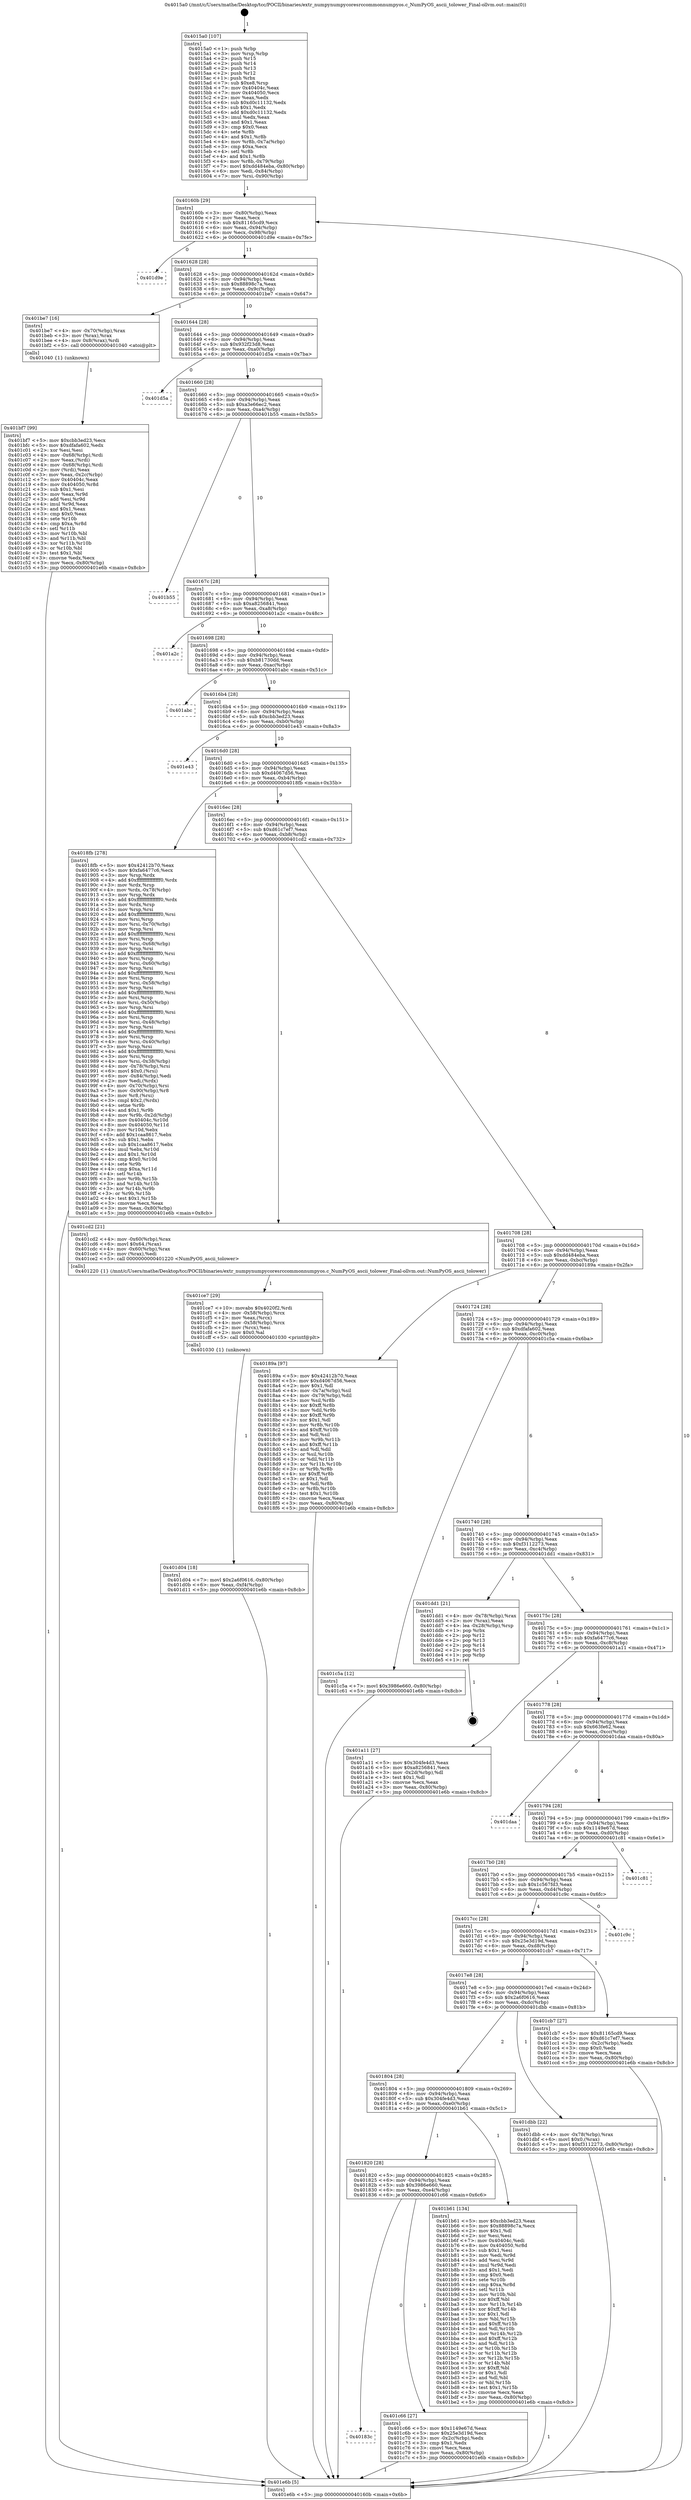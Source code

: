 digraph "0x4015a0" {
  label = "0x4015a0 (/mnt/c/Users/mathe/Desktop/tcc/POCII/binaries/extr_numpynumpycoresrccommonnumpyos.c_NumPyOS_ascii_tolower_Final-ollvm.out::main(0))"
  labelloc = "t"
  node[shape=record]

  Entry [label="",width=0.3,height=0.3,shape=circle,fillcolor=black,style=filled]
  "0x40160b" [label="{
     0x40160b [29]\l
     | [instrs]\l
     &nbsp;&nbsp;0x40160b \<+3\>: mov -0x80(%rbp),%eax\l
     &nbsp;&nbsp;0x40160e \<+2\>: mov %eax,%ecx\l
     &nbsp;&nbsp;0x401610 \<+6\>: sub $0x81165cd9,%ecx\l
     &nbsp;&nbsp;0x401616 \<+6\>: mov %eax,-0x94(%rbp)\l
     &nbsp;&nbsp;0x40161c \<+6\>: mov %ecx,-0x98(%rbp)\l
     &nbsp;&nbsp;0x401622 \<+6\>: je 0000000000401d9e \<main+0x7fe\>\l
  }"]
  "0x401d9e" [label="{
     0x401d9e\l
  }", style=dashed]
  "0x401628" [label="{
     0x401628 [28]\l
     | [instrs]\l
     &nbsp;&nbsp;0x401628 \<+5\>: jmp 000000000040162d \<main+0x8d\>\l
     &nbsp;&nbsp;0x40162d \<+6\>: mov -0x94(%rbp),%eax\l
     &nbsp;&nbsp;0x401633 \<+5\>: sub $0x88898c7a,%eax\l
     &nbsp;&nbsp;0x401638 \<+6\>: mov %eax,-0x9c(%rbp)\l
     &nbsp;&nbsp;0x40163e \<+6\>: je 0000000000401be7 \<main+0x647\>\l
  }"]
  Exit [label="",width=0.3,height=0.3,shape=circle,fillcolor=black,style=filled,peripheries=2]
  "0x401be7" [label="{
     0x401be7 [16]\l
     | [instrs]\l
     &nbsp;&nbsp;0x401be7 \<+4\>: mov -0x70(%rbp),%rax\l
     &nbsp;&nbsp;0x401beb \<+3\>: mov (%rax),%rax\l
     &nbsp;&nbsp;0x401bee \<+4\>: mov 0x8(%rax),%rdi\l
     &nbsp;&nbsp;0x401bf2 \<+5\>: call 0000000000401040 \<atoi@plt\>\l
     | [calls]\l
     &nbsp;&nbsp;0x401040 \{1\} (unknown)\l
  }"]
  "0x401644" [label="{
     0x401644 [28]\l
     | [instrs]\l
     &nbsp;&nbsp;0x401644 \<+5\>: jmp 0000000000401649 \<main+0xa9\>\l
     &nbsp;&nbsp;0x401649 \<+6\>: mov -0x94(%rbp),%eax\l
     &nbsp;&nbsp;0x40164f \<+5\>: sub $0x932f23d8,%eax\l
     &nbsp;&nbsp;0x401654 \<+6\>: mov %eax,-0xa0(%rbp)\l
     &nbsp;&nbsp;0x40165a \<+6\>: je 0000000000401d5a \<main+0x7ba\>\l
  }"]
  "0x401d04" [label="{
     0x401d04 [18]\l
     | [instrs]\l
     &nbsp;&nbsp;0x401d04 \<+7\>: movl $0x2a6f0616,-0x80(%rbp)\l
     &nbsp;&nbsp;0x401d0b \<+6\>: mov %eax,-0xf4(%rbp)\l
     &nbsp;&nbsp;0x401d11 \<+5\>: jmp 0000000000401e6b \<main+0x8cb\>\l
  }"]
  "0x401d5a" [label="{
     0x401d5a\l
  }", style=dashed]
  "0x401660" [label="{
     0x401660 [28]\l
     | [instrs]\l
     &nbsp;&nbsp;0x401660 \<+5\>: jmp 0000000000401665 \<main+0xc5\>\l
     &nbsp;&nbsp;0x401665 \<+6\>: mov -0x94(%rbp),%eax\l
     &nbsp;&nbsp;0x40166b \<+5\>: sub $0xa3e66ec2,%eax\l
     &nbsp;&nbsp;0x401670 \<+6\>: mov %eax,-0xa4(%rbp)\l
     &nbsp;&nbsp;0x401676 \<+6\>: je 0000000000401b55 \<main+0x5b5\>\l
  }"]
  "0x401ce7" [label="{
     0x401ce7 [29]\l
     | [instrs]\l
     &nbsp;&nbsp;0x401ce7 \<+10\>: movabs $0x4020f2,%rdi\l
     &nbsp;&nbsp;0x401cf1 \<+4\>: mov -0x58(%rbp),%rcx\l
     &nbsp;&nbsp;0x401cf5 \<+2\>: mov %eax,(%rcx)\l
     &nbsp;&nbsp;0x401cf7 \<+4\>: mov -0x58(%rbp),%rcx\l
     &nbsp;&nbsp;0x401cfb \<+2\>: mov (%rcx),%esi\l
     &nbsp;&nbsp;0x401cfd \<+2\>: mov $0x0,%al\l
     &nbsp;&nbsp;0x401cff \<+5\>: call 0000000000401030 \<printf@plt\>\l
     | [calls]\l
     &nbsp;&nbsp;0x401030 \{1\} (unknown)\l
  }"]
  "0x401b55" [label="{
     0x401b55\l
  }", style=dashed]
  "0x40167c" [label="{
     0x40167c [28]\l
     | [instrs]\l
     &nbsp;&nbsp;0x40167c \<+5\>: jmp 0000000000401681 \<main+0xe1\>\l
     &nbsp;&nbsp;0x401681 \<+6\>: mov -0x94(%rbp),%eax\l
     &nbsp;&nbsp;0x401687 \<+5\>: sub $0xa8256841,%eax\l
     &nbsp;&nbsp;0x40168c \<+6\>: mov %eax,-0xa8(%rbp)\l
     &nbsp;&nbsp;0x401692 \<+6\>: je 0000000000401a2c \<main+0x48c\>\l
  }"]
  "0x40183c" [label="{
     0x40183c\l
  }", style=dashed]
  "0x401a2c" [label="{
     0x401a2c\l
  }", style=dashed]
  "0x401698" [label="{
     0x401698 [28]\l
     | [instrs]\l
     &nbsp;&nbsp;0x401698 \<+5\>: jmp 000000000040169d \<main+0xfd\>\l
     &nbsp;&nbsp;0x40169d \<+6\>: mov -0x94(%rbp),%eax\l
     &nbsp;&nbsp;0x4016a3 \<+5\>: sub $0xb81730dd,%eax\l
     &nbsp;&nbsp;0x4016a8 \<+6\>: mov %eax,-0xac(%rbp)\l
     &nbsp;&nbsp;0x4016ae \<+6\>: je 0000000000401abc \<main+0x51c\>\l
  }"]
  "0x401c66" [label="{
     0x401c66 [27]\l
     | [instrs]\l
     &nbsp;&nbsp;0x401c66 \<+5\>: mov $0x1149e67d,%eax\l
     &nbsp;&nbsp;0x401c6b \<+5\>: mov $0x25e3d19d,%ecx\l
     &nbsp;&nbsp;0x401c70 \<+3\>: mov -0x2c(%rbp),%edx\l
     &nbsp;&nbsp;0x401c73 \<+3\>: cmp $0x1,%edx\l
     &nbsp;&nbsp;0x401c76 \<+3\>: cmovl %ecx,%eax\l
     &nbsp;&nbsp;0x401c79 \<+3\>: mov %eax,-0x80(%rbp)\l
     &nbsp;&nbsp;0x401c7c \<+5\>: jmp 0000000000401e6b \<main+0x8cb\>\l
  }"]
  "0x401abc" [label="{
     0x401abc\l
  }", style=dashed]
  "0x4016b4" [label="{
     0x4016b4 [28]\l
     | [instrs]\l
     &nbsp;&nbsp;0x4016b4 \<+5\>: jmp 00000000004016b9 \<main+0x119\>\l
     &nbsp;&nbsp;0x4016b9 \<+6\>: mov -0x94(%rbp),%eax\l
     &nbsp;&nbsp;0x4016bf \<+5\>: sub $0xcbb3ed23,%eax\l
     &nbsp;&nbsp;0x4016c4 \<+6\>: mov %eax,-0xb0(%rbp)\l
     &nbsp;&nbsp;0x4016ca \<+6\>: je 0000000000401e43 \<main+0x8a3\>\l
  }"]
  "0x401bf7" [label="{
     0x401bf7 [99]\l
     | [instrs]\l
     &nbsp;&nbsp;0x401bf7 \<+5\>: mov $0xcbb3ed23,%ecx\l
     &nbsp;&nbsp;0x401bfc \<+5\>: mov $0xdfafa602,%edx\l
     &nbsp;&nbsp;0x401c01 \<+2\>: xor %esi,%esi\l
     &nbsp;&nbsp;0x401c03 \<+4\>: mov -0x68(%rbp),%rdi\l
     &nbsp;&nbsp;0x401c07 \<+2\>: mov %eax,(%rdi)\l
     &nbsp;&nbsp;0x401c09 \<+4\>: mov -0x68(%rbp),%rdi\l
     &nbsp;&nbsp;0x401c0d \<+2\>: mov (%rdi),%eax\l
     &nbsp;&nbsp;0x401c0f \<+3\>: mov %eax,-0x2c(%rbp)\l
     &nbsp;&nbsp;0x401c12 \<+7\>: mov 0x40404c,%eax\l
     &nbsp;&nbsp;0x401c19 \<+8\>: mov 0x404050,%r8d\l
     &nbsp;&nbsp;0x401c21 \<+3\>: sub $0x1,%esi\l
     &nbsp;&nbsp;0x401c24 \<+3\>: mov %eax,%r9d\l
     &nbsp;&nbsp;0x401c27 \<+3\>: add %esi,%r9d\l
     &nbsp;&nbsp;0x401c2a \<+4\>: imul %r9d,%eax\l
     &nbsp;&nbsp;0x401c2e \<+3\>: and $0x1,%eax\l
     &nbsp;&nbsp;0x401c31 \<+3\>: cmp $0x0,%eax\l
     &nbsp;&nbsp;0x401c34 \<+4\>: sete %r10b\l
     &nbsp;&nbsp;0x401c38 \<+4\>: cmp $0xa,%r8d\l
     &nbsp;&nbsp;0x401c3c \<+4\>: setl %r11b\l
     &nbsp;&nbsp;0x401c40 \<+3\>: mov %r10b,%bl\l
     &nbsp;&nbsp;0x401c43 \<+3\>: and %r11b,%bl\l
     &nbsp;&nbsp;0x401c46 \<+3\>: xor %r11b,%r10b\l
     &nbsp;&nbsp;0x401c49 \<+3\>: or %r10b,%bl\l
     &nbsp;&nbsp;0x401c4c \<+3\>: test $0x1,%bl\l
     &nbsp;&nbsp;0x401c4f \<+3\>: cmovne %edx,%ecx\l
     &nbsp;&nbsp;0x401c52 \<+3\>: mov %ecx,-0x80(%rbp)\l
     &nbsp;&nbsp;0x401c55 \<+5\>: jmp 0000000000401e6b \<main+0x8cb\>\l
  }"]
  "0x401e43" [label="{
     0x401e43\l
  }", style=dashed]
  "0x4016d0" [label="{
     0x4016d0 [28]\l
     | [instrs]\l
     &nbsp;&nbsp;0x4016d0 \<+5\>: jmp 00000000004016d5 \<main+0x135\>\l
     &nbsp;&nbsp;0x4016d5 \<+6\>: mov -0x94(%rbp),%eax\l
     &nbsp;&nbsp;0x4016db \<+5\>: sub $0xd4067d56,%eax\l
     &nbsp;&nbsp;0x4016e0 \<+6\>: mov %eax,-0xb4(%rbp)\l
     &nbsp;&nbsp;0x4016e6 \<+6\>: je 00000000004018fb \<main+0x35b\>\l
  }"]
  "0x401820" [label="{
     0x401820 [28]\l
     | [instrs]\l
     &nbsp;&nbsp;0x401820 \<+5\>: jmp 0000000000401825 \<main+0x285\>\l
     &nbsp;&nbsp;0x401825 \<+6\>: mov -0x94(%rbp),%eax\l
     &nbsp;&nbsp;0x40182b \<+5\>: sub $0x3986e660,%eax\l
     &nbsp;&nbsp;0x401830 \<+6\>: mov %eax,-0xe4(%rbp)\l
     &nbsp;&nbsp;0x401836 \<+6\>: je 0000000000401c66 \<main+0x6c6\>\l
  }"]
  "0x4018fb" [label="{
     0x4018fb [278]\l
     | [instrs]\l
     &nbsp;&nbsp;0x4018fb \<+5\>: mov $0x42412b70,%eax\l
     &nbsp;&nbsp;0x401900 \<+5\>: mov $0xfa6477c6,%ecx\l
     &nbsp;&nbsp;0x401905 \<+3\>: mov %rsp,%rdx\l
     &nbsp;&nbsp;0x401908 \<+4\>: add $0xfffffffffffffff0,%rdx\l
     &nbsp;&nbsp;0x40190c \<+3\>: mov %rdx,%rsp\l
     &nbsp;&nbsp;0x40190f \<+4\>: mov %rdx,-0x78(%rbp)\l
     &nbsp;&nbsp;0x401913 \<+3\>: mov %rsp,%rdx\l
     &nbsp;&nbsp;0x401916 \<+4\>: add $0xfffffffffffffff0,%rdx\l
     &nbsp;&nbsp;0x40191a \<+3\>: mov %rdx,%rsp\l
     &nbsp;&nbsp;0x40191d \<+3\>: mov %rsp,%rsi\l
     &nbsp;&nbsp;0x401920 \<+4\>: add $0xfffffffffffffff0,%rsi\l
     &nbsp;&nbsp;0x401924 \<+3\>: mov %rsi,%rsp\l
     &nbsp;&nbsp;0x401927 \<+4\>: mov %rsi,-0x70(%rbp)\l
     &nbsp;&nbsp;0x40192b \<+3\>: mov %rsp,%rsi\l
     &nbsp;&nbsp;0x40192e \<+4\>: add $0xfffffffffffffff0,%rsi\l
     &nbsp;&nbsp;0x401932 \<+3\>: mov %rsi,%rsp\l
     &nbsp;&nbsp;0x401935 \<+4\>: mov %rsi,-0x68(%rbp)\l
     &nbsp;&nbsp;0x401939 \<+3\>: mov %rsp,%rsi\l
     &nbsp;&nbsp;0x40193c \<+4\>: add $0xfffffffffffffff0,%rsi\l
     &nbsp;&nbsp;0x401940 \<+3\>: mov %rsi,%rsp\l
     &nbsp;&nbsp;0x401943 \<+4\>: mov %rsi,-0x60(%rbp)\l
     &nbsp;&nbsp;0x401947 \<+3\>: mov %rsp,%rsi\l
     &nbsp;&nbsp;0x40194a \<+4\>: add $0xfffffffffffffff0,%rsi\l
     &nbsp;&nbsp;0x40194e \<+3\>: mov %rsi,%rsp\l
     &nbsp;&nbsp;0x401951 \<+4\>: mov %rsi,-0x58(%rbp)\l
     &nbsp;&nbsp;0x401955 \<+3\>: mov %rsp,%rsi\l
     &nbsp;&nbsp;0x401958 \<+4\>: add $0xfffffffffffffff0,%rsi\l
     &nbsp;&nbsp;0x40195c \<+3\>: mov %rsi,%rsp\l
     &nbsp;&nbsp;0x40195f \<+4\>: mov %rsi,-0x50(%rbp)\l
     &nbsp;&nbsp;0x401963 \<+3\>: mov %rsp,%rsi\l
     &nbsp;&nbsp;0x401966 \<+4\>: add $0xfffffffffffffff0,%rsi\l
     &nbsp;&nbsp;0x40196a \<+3\>: mov %rsi,%rsp\l
     &nbsp;&nbsp;0x40196d \<+4\>: mov %rsi,-0x48(%rbp)\l
     &nbsp;&nbsp;0x401971 \<+3\>: mov %rsp,%rsi\l
     &nbsp;&nbsp;0x401974 \<+4\>: add $0xfffffffffffffff0,%rsi\l
     &nbsp;&nbsp;0x401978 \<+3\>: mov %rsi,%rsp\l
     &nbsp;&nbsp;0x40197b \<+4\>: mov %rsi,-0x40(%rbp)\l
     &nbsp;&nbsp;0x40197f \<+3\>: mov %rsp,%rsi\l
     &nbsp;&nbsp;0x401982 \<+4\>: add $0xfffffffffffffff0,%rsi\l
     &nbsp;&nbsp;0x401986 \<+3\>: mov %rsi,%rsp\l
     &nbsp;&nbsp;0x401989 \<+4\>: mov %rsi,-0x38(%rbp)\l
     &nbsp;&nbsp;0x40198d \<+4\>: mov -0x78(%rbp),%rsi\l
     &nbsp;&nbsp;0x401991 \<+6\>: movl $0x0,(%rsi)\l
     &nbsp;&nbsp;0x401997 \<+6\>: mov -0x84(%rbp),%edi\l
     &nbsp;&nbsp;0x40199d \<+2\>: mov %edi,(%rdx)\l
     &nbsp;&nbsp;0x40199f \<+4\>: mov -0x70(%rbp),%rsi\l
     &nbsp;&nbsp;0x4019a3 \<+7\>: mov -0x90(%rbp),%r8\l
     &nbsp;&nbsp;0x4019aa \<+3\>: mov %r8,(%rsi)\l
     &nbsp;&nbsp;0x4019ad \<+3\>: cmpl $0x2,(%rdx)\l
     &nbsp;&nbsp;0x4019b0 \<+4\>: setne %r9b\l
     &nbsp;&nbsp;0x4019b4 \<+4\>: and $0x1,%r9b\l
     &nbsp;&nbsp;0x4019b8 \<+4\>: mov %r9b,-0x2d(%rbp)\l
     &nbsp;&nbsp;0x4019bc \<+8\>: mov 0x40404c,%r10d\l
     &nbsp;&nbsp;0x4019c4 \<+8\>: mov 0x404050,%r11d\l
     &nbsp;&nbsp;0x4019cc \<+3\>: mov %r10d,%ebx\l
     &nbsp;&nbsp;0x4019cf \<+6\>: add $0x1caa8617,%ebx\l
     &nbsp;&nbsp;0x4019d5 \<+3\>: sub $0x1,%ebx\l
     &nbsp;&nbsp;0x4019d8 \<+6\>: sub $0x1caa8617,%ebx\l
     &nbsp;&nbsp;0x4019de \<+4\>: imul %ebx,%r10d\l
     &nbsp;&nbsp;0x4019e2 \<+4\>: and $0x1,%r10d\l
     &nbsp;&nbsp;0x4019e6 \<+4\>: cmp $0x0,%r10d\l
     &nbsp;&nbsp;0x4019ea \<+4\>: sete %r9b\l
     &nbsp;&nbsp;0x4019ee \<+4\>: cmp $0xa,%r11d\l
     &nbsp;&nbsp;0x4019f2 \<+4\>: setl %r14b\l
     &nbsp;&nbsp;0x4019f6 \<+3\>: mov %r9b,%r15b\l
     &nbsp;&nbsp;0x4019f9 \<+3\>: and %r14b,%r15b\l
     &nbsp;&nbsp;0x4019fc \<+3\>: xor %r14b,%r9b\l
     &nbsp;&nbsp;0x4019ff \<+3\>: or %r9b,%r15b\l
     &nbsp;&nbsp;0x401a02 \<+4\>: test $0x1,%r15b\l
     &nbsp;&nbsp;0x401a06 \<+3\>: cmovne %ecx,%eax\l
     &nbsp;&nbsp;0x401a09 \<+3\>: mov %eax,-0x80(%rbp)\l
     &nbsp;&nbsp;0x401a0c \<+5\>: jmp 0000000000401e6b \<main+0x8cb\>\l
  }"]
  "0x4016ec" [label="{
     0x4016ec [28]\l
     | [instrs]\l
     &nbsp;&nbsp;0x4016ec \<+5\>: jmp 00000000004016f1 \<main+0x151\>\l
     &nbsp;&nbsp;0x4016f1 \<+6\>: mov -0x94(%rbp),%eax\l
     &nbsp;&nbsp;0x4016f7 \<+5\>: sub $0xd61c7ef7,%eax\l
     &nbsp;&nbsp;0x4016fc \<+6\>: mov %eax,-0xb8(%rbp)\l
     &nbsp;&nbsp;0x401702 \<+6\>: je 0000000000401cd2 \<main+0x732\>\l
  }"]
  "0x401b61" [label="{
     0x401b61 [134]\l
     | [instrs]\l
     &nbsp;&nbsp;0x401b61 \<+5\>: mov $0xcbb3ed23,%eax\l
     &nbsp;&nbsp;0x401b66 \<+5\>: mov $0x88898c7a,%ecx\l
     &nbsp;&nbsp;0x401b6b \<+2\>: mov $0x1,%dl\l
     &nbsp;&nbsp;0x401b6d \<+2\>: xor %esi,%esi\l
     &nbsp;&nbsp;0x401b6f \<+7\>: mov 0x40404c,%edi\l
     &nbsp;&nbsp;0x401b76 \<+8\>: mov 0x404050,%r8d\l
     &nbsp;&nbsp;0x401b7e \<+3\>: sub $0x1,%esi\l
     &nbsp;&nbsp;0x401b81 \<+3\>: mov %edi,%r9d\l
     &nbsp;&nbsp;0x401b84 \<+3\>: add %esi,%r9d\l
     &nbsp;&nbsp;0x401b87 \<+4\>: imul %r9d,%edi\l
     &nbsp;&nbsp;0x401b8b \<+3\>: and $0x1,%edi\l
     &nbsp;&nbsp;0x401b8e \<+3\>: cmp $0x0,%edi\l
     &nbsp;&nbsp;0x401b91 \<+4\>: sete %r10b\l
     &nbsp;&nbsp;0x401b95 \<+4\>: cmp $0xa,%r8d\l
     &nbsp;&nbsp;0x401b99 \<+4\>: setl %r11b\l
     &nbsp;&nbsp;0x401b9d \<+3\>: mov %r10b,%bl\l
     &nbsp;&nbsp;0x401ba0 \<+3\>: xor $0xff,%bl\l
     &nbsp;&nbsp;0x401ba3 \<+3\>: mov %r11b,%r14b\l
     &nbsp;&nbsp;0x401ba6 \<+4\>: xor $0xff,%r14b\l
     &nbsp;&nbsp;0x401baa \<+3\>: xor $0x1,%dl\l
     &nbsp;&nbsp;0x401bad \<+3\>: mov %bl,%r15b\l
     &nbsp;&nbsp;0x401bb0 \<+4\>: and $0xff,%r15b\l
     &nbsp;&nbsp;0x401bb4 \<+3\>: and %dl,%r10b\l
     &nbsp;&nbsp;0x401bb7 \<+3\>: mov %r14b,%r12b\l
     &nbsp;&nbsp;0x401bba \<+4\>: and $0xff,%r12b\l
     &nbsp;&nbsp;0x401bbe \<+3\>: and %dl,%r11b\l
     &nbsp;&nbsp;0x401bc1 \<+3\>: or %r10b,%r15b\l
     &nbsp;&nbsp;0x401bc4 \<+3\>: or %r11b,%r12b\l
     &nbsp;&nbsp;0x401bc7 \<+3\>: xor %r12b,%r15b\l
     &nbsp;&nbsp;0x401bca \<+3\>: or %r14b,%bl\l
     &nbsp;&nbsp;0x401bcd \<+3\>: xor $0xff,%bl\l
     &nbsp;&nbsp;0x401bd0 \<+3\>: or $0x1,%dl\l
     &nbsp;&nbsp;0x401bd3 \<+2\>: and %dl,%bl\l
     &nbsp;&nbsp;0x401bd5 \<+3\>: or %bl,%r15b\l
     &nbsp;&nbsp;0x401bd8 \<+4\>: test $0x1,%r15b\l
     &nbsp;&nbsp;0x401bdc \<+3\>: cmovne %ecx,%eax\l
     &nbsp;&nbsp;0x401bdf \<+3\>: mov %eax,-0x80(%rbp)\l
     &nbsp;&nbsp;0x401be2 \<+5\>: jmp 0000000000401e6b \<main+0x8cb\>\l
  }"]
  "0x401cd2" [label="{
     0x401cd2 [21]\l
     | [instrs]\l
     &nbsp;&nbsp;0x401cd2 \<+4\>: mov -0x60(%rbp),%rax\l
     &nbsp;&nbsp;0x401cd6 \<+6\>: movl $0x64,(%rax)\l
     &nbsp;&nbsp;0x401cdc \<+4\>: mov -0x60(%rbp),%rax\l
     &nbsp;&nbsp;0x401ce0 \<+2\>: mov (%rax),%edi\l
     &nbsp;&nbsp;0x401ce2 \<+5\>: call 0000000000401220 \<NumPyOS_ascii_tolower\>\l
     | [calls]\l
     &nbsp;&nbsp;0x401220 \{1\} (/mnt/c/Users/mathe/Desktop/tcc/POCII/binaries/extr_numpynumpycoresrccommonnumpyos.c_NumPyOS_ascii_tolower_Final-ollvm.out::NumPyOS_ascii_tolower)\l
  }"]
  "0x401708" [label="{
     0x401708 [28]\l
     | [instrs]\l
     &nbsp;&nbsp;0x401708 \<+5\>: jmp 000000000040170d \<main+0x16d\>\l
     &nbsp;&nbsp;0x40170d \<+6\>: mov -0x94(%rbp),%eax\l
     &nbsp;&nbsp;0x401713 \<+5\>: sub $0xdd484eba,%eax\l
     &nbsp;&nbsp;0x401718 \<+6\>: mov %eax,-0xbc(%rbp)\l
     &nbsp;&nbsp;0x40171e \<+6\>: je 000000000040189a \<main+0x2fa\>\l
  }"]
  "0x401804" [label="{
     0x401804 [28]\l
     | [instrs]\l
     &nbsp;&nbsp;0x401804 \<+5\>: jmp 0000000000401809 \<main+0x269\>\l
     &nbsp;&nbsp;0x401809 \<+6\>: mov -0x94(%rbp),%eax\l
     &nbsp;&nbsp;0x40180f \<+5\>: sub $0x304fe4d3,%eax\l
     &nbsp;&nbsp;0x401814 \<+6\>: mov %eax,-0xe0(%rbp)\l
     &nbsp;&nbsp;0x40181a \<+6\>: je 0000000000401b61 \<main+0x5c1\>\l
  }"]
  "0x40189a" [label="{
     0x40189a [97]\l
     | [instrs]\l
     &nbsp;&nbsp;0x40189a \<+5\>: mov $0x42412b70,%eax\l
     &nbsp;&nbsp;0x40189f \<+5\>: mov $0xd4067d56,%ecx\l
     &nbsp;&nbsp;0x4018a4 \<+2\>: mov $0x1,%dl\l
     &nbsp;&nbsp;0x4018a6 \<+4\>: mov -0x7a(%rbp),%sil\l
     &nbsp;&nbsp;0x4018aa \<+4\>: mov -0x79(%rbp),%dil\l
     &nbsp;&nbsp;0x4018ae \<+3\>: mov %sil,%r8b\l
     &nbsp;&nbsp;0x4018b1 \<+4\>: xor $0xff,%r8b\l
     &nbsp;&nbsp;0x4018b5 \<+3\>: mov %dil,%r9b\l
     &nbsp;&nbsp;0x4018b8 \<+4\>: xor $0xff,%r9b\l
     &nbsp;&nbsp;0x4018bc \<+3\>: xor $0x1,%dl\l
     &nbsp;&nbsp;0x4018bf \<+3\>: mov %r8b,%r10b\l
     &nbsp;&nbsp;0x4018c2 \<+4\>: and $0xff,%r10b\l
     &nbsp;&nbsp;0x4018c6 \<+3\>: and %dl,%sil\l
     &nbsp;&nbsp;0x4018c9 \<+3\>: mov %r9b,%r11b\l
     &nbsp;&nbsp;0x4018cc \<+4\>: and $0xff,%r11b\l
     &nbsp;&nbsp;0x4018d0 \<+3\>: and %dl,%dil\l
     &nbsp;&nbsp;0x4018d3 \<+3\>: or %sil,%r10b\l
     &nbsp;&nbsp;0x4018d6 \<+3\>: or %dil,%r11b\l
     &nbsp;&nbsp;0x4018d9 \<+3\>: xor %r11b,%r10b\l
     &nbsp;&nbsp;0x4018dc \<+3\>: or %r9b,%r8b\l
     &nbsp;&nbsp;0x4018df \<+4\>: xor $0xff,%r8b\l
     &nbsp;&nbsp;0x4018e3 \<+3\>: or $0x1,%dl\l
     &nbsp;&nbsp;0x4018e6 \<+3\>: and %dl,%r8b\l
     &nbsp;&nbsp;0x4018e9 \<+3\>: or %r8b,%r10b\l
     &nbsp;&nbsp;0x4018ec \<+4\>: test $0x1,%r10b\l
     &nbsp;&nbsp;0x4018f0 \<+3\>: cmovne %ecx,%eax\l
     &nbsp;&nbsp;0x4018f3 \<+3\>: mov %eax,-0x80(%rbp)\l
     &nbsp;&nbsp;0x4018f6 \<+5\>: jmp 0000000000401e6b \<main+0x8cb\>\l
  }"]
  "0x401724" [label="{
     0x401724 [28]\l
     | [instrs]\l
     &nbsp;&nbsp;0x401724 \<+5\>: jmp 0000000000401729 \<main+0x189\>\l
     &nbsp;&nbsp;0x401729 \<+6\>: mov -0x94(%rbp),%eax\l
     &nbsp;&nbsp;0x40172f \<+5\>: sub $0xdfafa602,%eax\l
     &nbsp;&nbsp;0x401734 \<+6\>: mov %eax,-0xc0(%rbp)\l
     &nbsp;&nbsp;0x40173a \<+6\>: je 0000000000401c5a \<main+0x6ba\>\l
  }"]
  "0x401e6b" [label="{
     0x401e6b [5]\l
     | [instrs]\l
     &nbsp;&nbsp;0x401e6b \<+5\>: jmp 000000000040160b \<main+0x6b\>\l
  }"]
  "0x4015a0" [label="{
     0x4015a0 [107]\l
     | [instrs]\l
     &nbsp;&nbsp;0x4015a0 \<+1\>: push %rbp\l
     &nbsp;&nbsp;0x4015a1 \<+3\>: mov %rsp,%rbp\l
     &nbsp;&nbsp;0x4015a4 \<+2\>: push %r15\l
     &nbsp;&nbsp;0x4015a6 \<+2\>: push %r14\l
     &nbsp;&nbsp;0x4015a8 \<+2\>: push %r13\l
     &nbsp;&nbsp;0x4015aa \<+2\>: push %r12\l
     &nbsp;&nbsp;0x4015ac \<+1\>: push %rbx\l
     &nbsp;&nbsp;0x4015ad \<+7\>: sub $0xe8,%rsp\l
     &nbsp;&nbsp;0x4015b4 \<+7\>: mov 0x40404c,%eax\l
     &nbsp;&nbsp;0x4015bb \<+7\>: mov 0x404050,%ecx\l
     &nbsp;&nbsp;0x4015c2 \<+2\>: mov %eax,%edx\l
     &nbsp;&nbsp;0x4015c4 \<+6\>: sub $0xd0c11132,%edx\l
     &nbsp;&nbsp;0x4015ca \<+3\>: sub $0x1,%edx\l
     &nbsp;&nbsp;0x4015cd \<+6\>: add $0xd0c11132,%edx\l
     &nbsp;&nbsp;0x4015d3 \<+3\>: imul %edx,%eax\l
     &nbsp;&nbsp;0x4015d6 \<+3\>: and $0x1,%eax\l
     &nbsp;&nbsp;0x4015d9 \<+3\>: cmp $0x0,%eax\l
     &nbsp;&nbsp;0x4015dc \<+4\>: sete %r8b\l
     &nbsp;&nbsp;0x4015e0 \<+4\>: and $0x1,%r8b\l
     &nbsp;&nbsp;0x4015e4 \<+4\>: mov %r8b,-0x7a(%rbp)\l
     &nbsp;&nbsp;0x4015e8 \<+3\>: cmp $0xa,%ecx\l
     &nbsp;&nbsp;0x4015eb \<+4\>: setl %r8b\l
     &nbsp;&nbsp;0x4015ef \<+4\>: and $0x1,%r8b\l
     &nbsp;&nbsp;0x4015f3 \<+4\>: mov %r8b,-0x79(%rbp)\l
     &nbsp;&nbsp;0x4015f7 \<+7\>: movl $0xdd484eba,-0x80(%rbp)\l
     &nbsp;&nbsp;0x4015fe \<+6\>: mov %edi,-0x84(%rbp)\l
     &nbsp;&nbsp;0x401604 \<+7\>: mov %rsi,-0x90(%rbp)\l
  }"]
  "0x401dbb" [label="{
     0x401dbb [22]\l
     | [instrs]\l
     &nbsp;&nbsp;0x401dbb \<+4\>: mov -0x78(%rbp),%rax\l
     &nbsp;&nbsp;0x401dbf \<+6\>: movl $0x0,(%rax)\l
     &nbsp;&nbsp;0x401dc5 \<+7\>: movl $0xf3112273,-0x80(%rbp)\l
     &nbsp;&nbsp;0x401dcc \<+5\>: jmp 0000000000401e6b \<main+0x8cb\>\l
  }"]
  "0x4017e8" [label="{
     0x4017e8 [28]\l
     | [instrs]\l
     &nbsp;&nbsp;0x4017e8 \<+5\>: jmp 00000000004017ed \<main+0x24d\>\l
     &nbsp;&nbsp;0x4017ed \<+6\>: mov -0x94(%rbp),%eax\l
     &nbsp;&nbsp;0x4017f3 \<+5\>: sub $0x2a6f0616,%eax\l
     &nbsp;&nbsp;0x4017f8 \<+6\>: mov %eax,-0xdc(%rbp)\l
     &nbsp;&nbsp;0x4017fe \<+6\>: je 0000000000401dbb \<main+0x81b\>\l
  }"]
  "0x401c5a" [label="{
     0x401c5a [12]\l
     | [instrs]\l
     &nbsp;&nbsp;0x401c5a \<+7\>: movl $0x3986e660,-0x80(%rbp)\l
     &nbsp;&nbsp;0x401c61 \<+5\>: jmp 0000000000401e6b \<main+0x8cb\>\l
  }"]
  "0x401740" [label="{
     0x401740 [28]\l
     | [instrs]\l
     &nbsp;&nbsp;0x401740 \<+5\>: jmp 0000000000401745 \<main+0x1a5\>\l
     &nbsp;&nbsp;0x401745 \<+6\>: mov -0x94(%rbp),%eax\l
     &nbsp;&nbsp;0x40174b \<+5\>: sub $0xf3112273,%eax\l
     &nbsp;&nbsp;0x401750 \<+6\>: mov %eax,-0xc4(%rbp)\l
     &nbsp;&nbsp;0x401756 \<+6\>: je 0000000000401dd1 \<main+0x831\>\l
  }"]
  "0x401cb7" [label="{
     0x401cb7 [27]\l
     | [instrs]\l
     &nbsp;&nbsp;0x401cb7 \<+5\>: mov $0x81165cd9,%eax\l
     &nbsp;&nbsp;0x401cbc \<+5\>: mov $0xd61c7ef7,%ecx\l
     &nbsp;&nbsp;0x401cc1 \<+3\>: mov -0x2c(%rbp),%edx\l
     &nbsp;&nbsp;0x401cc4 \<+3\>: cmp $0x0,%edx\l
     &nbsp;&nbsp;0x401cc7 \<+3\>: cmove %ecx,%eax\l
     &nbsp;&nbsp;0x401cca \<+3\>: mov %eax,-0x80(%rbp)\l
     &nbsp;&nbsp;0x401ccd \<+5\>: jmp 0000000000401e6b \<main+0x8cb\>\l
  }"]
  "0x401dd1" [label="{
     0x401dd1 [21]\l
     | [instrs]\l
     &nbsp;&nbsp;0x401dd1 \<+4\>: mov -0x78(%rbp),%rax\l
     &nbsp;&nbsp;0x401dd5 \<+2\>: mov (%rax),%eax\l
     &nbsp;&nbsp;0x401dd7 \<+4\>: lea -0x28(%rbp),%rsp\l
     &nbsp;&nbsp;0x401ddb \<+1\>: pop %rbx\l
     &nbsp;&nbsp;0x401ddc \<+2\>: pop %r12\l
     &nbsp;&nbsp;0x401dde \<+2\>: pop %r13\l
     &nbsp;&nbsp;0x401de0 \<+2\>: pop %r14\l
     &nbsp;&nbsp;0x401de2 \<+2\>: pop %r15\l
     &nbsp;&nbsp;0x401de4 \<+1\>: pop %rbp\l
     &nbsp;&nbsp;0x401de5 \<+1\>: ret\l
  }"]
  "0x40175c" [label="{
     0x40175c [28]\l
     | [instrs]\l
     &nbsp;&nbsp;0x40175c \<+5\>: jmp 0000000000401761 \<main+0x1c1\>\l
     &nbsp;&nbsp;0x401761 \<+6\>: mov -0x94(%rbp),%eax\l
     &nbsp;&nbsp;0x401767 \<+5\>: sub $0xfa6477c6,%eax\l
     &nbsp;&nbsp;0x40176c \<+6\>: mov %eax,-0xc8(%rbp)\l
     &nbsp;&nbsp;0x401772 \<+6\>: je 0000000000401a11 \<main+0x471\>\l
  }"]
  "0x4017cc" [label="{
     0x4017cc [28]\l
     | [instrs]\l
     &nbsp;&nbsp;0x4017cc \<+5\>: jmp 00000000004017d1 \<main+0x231\>\l
     &nbsp;&nbsp;0x4017d1 \<+6\>: mov -0x94(%rbp),%eax\l
     &nbsp;&nbsp;0x4017d7 \<+5\>: sub $0x25e3d19d,%eax\l
     &nbsp;&nbsp;0x4017dc \<+6\>: mov %eax,-0xd8(%rbp)\l
     &nbsp;&nbsp;0x4017e2 \<+6\>: je 0000000000401cb7 \<main+0x717\>\l
  }"]
  "0x401a11" [label="{
     0x401a11 [27]\l
     | [instrs]\l
     &nbsp;&nbsp;0x401a11 \<+5\>: mov $0x304fe4d3,%eax\l
     &nbsp;&nbsp;0x401a16 \<+5\>: mov $0xa8256841,%ecx\l
     &nbsp;&nbsp;0x401a1b \<+3\>: mov -0x2d(%rbp),%dl\l
     &nbsp;&nbsp;0x401a1e \<+3\>: test $0x1,%dl\l
     &nbsp;&nbsp;0x401a21 \<+3\>: cmovne %ecx,%eax\l
     &nbsp;&nbsp;0x401a24 \<+3\>: mov %eax,-0x80(%rbp)\l
     &nbsp;&nbsp;0x401a27 \<+5\>: jmp 0000000000401e6b \<main+0x8cb\>\l
  }"]
  "0x401778" [label="{
     0x401778 [28]\l
     | [instrs]\l
     &nbsp;&nbsp;0x401778 \<+5\>: jmp 000000000040177d \<main+0x1dd\>\l
     &nbsp;&nbsp;0x40177d \<+6\>: mov -0x94(%rbp),%eax\l
     &nbsp;&nbsp;0x401783 \<+5\>: sub $0x663fe62,%eax\l
     &nbsp;&nbsp;0x401788 \<+6\>: mov %eax,-0xcc(%rbp)\l
     &nbsp;&nbsp;0x40178e \<+6\>: je 0000000000401daa \<main+0x80a\>\l
  }"]
  "0x401c9c" [label="{
     0x401c9c\l
  }", style=dashed]
  "0x401daa" [label="{
     0x401daa\l
  }", style=dashed]
  "0x401794" [label="{
     0x401794 [28]\l
     | [instrs]\l
     &nbsp;&nbsp;0x401794 \<+5\>: jmp 0000000000401799 \<main+0x1f9\>\l
     &nbsp;&nbsp;0x401799 \<+6\>: mov -0x94(%rbp),%eax\l
     &nbsp;&nbsp;0x40179f \<+5\>: sub $0x1149e67d,%eax\l
     &nbsp;&nbsp;0x4017a4 \<+6\>: mov %eax,-0xd0(%rbp)\l
     &nbsp;&nbsp;0x4017aa \<+6\>: je 0000000000401c81 \<main+0x6e1\>\l
  }"]
  "0x4017b0" [label="{
     0x4017b0 [28]\l
     | [instrs]\l
     &nbsp;&nbsp;0x4017b0 \<+5\>: jmp 00000000004017b5 \<main+0x215\>\l
     &nbsp;&nbsp;0x4017b5 \<+6\>: mov -0x94(%rbp),%eax\l
     &nbsp;&nbsp;0x4017bb \<+5\>: sub $0x1c567fd3,%eax\l
     &nbsp;&nbsp;0x4017c0 \<+6\>: mov %eax,-0xd4(%rbp)\l
     &nbsp;&nbsp;0x4017c6 \<+6\>: je 0000000000401c9c \<main+0x6fc\>\l
  }"]
  "0x401c81" [label="{
     0x401c81\l
  }", style=dashed]
  Entry -> "0x4015a0" [label=" 1"]
  "0x40160b" -> "0x401d9e" [label=" 0"]
  "0x40160b" -> "0x401628" [label=" 11"]
  "0x401dd1" -> Exit [label=" 1"]
  "0x401628" -> "0x401be7" [label=" 1"]
  "0x401628" -> "0x401644" [label=" 10"]
  "0x401dbb" -> "0x401e6b" [label=" 1"]
  "0x401644" -> "0x401d5a" [label=" 0"]
  "0x401644" -> "0x401660" [label=" 10"]
  "0x401d04" -> "0x401e6b" [label=" 1"]
  "0x401660" -> "0x401b55" [label=" 0"]
  "0x401660" -> "0x40167c" [label=" 10"]
  "0x401ce7" -> "0x401d04" [label=" 1"]
  "0x40167c" -> "0x401a2c" [label=" 0"]
  "0x40167c" -> "0x401698" [label=" 10"]
  "0x401cd2" -> "0x401ce7" [label=" 1"]
  "0x401698" -> "0x401abc" [label=" 0"]
  "0x401698" -> "0x4016b4" [label=" 10"]
  "0x401cb7" -> "0x401e6b" [label=" 1"]
  "0x4016b4" -> "0x401e43" [label=" 0"]
  "0x4016b4" -> "0x4016d0" [label=" 10"]
  "0x401820" -> "0x40183c" [label=" 0"]
  "0x4016d0" -> "0x4018fb" [label=" 1"]
  "0x4016d0" -> "0x4016ec" [label=" 9"]
  "0x401820" -> "0x401c66" [label=" 1"]
  "0x4016ec" -> "0x401cd2" [label=" 1"]
  "0x4016ec" -> "0x401708" [label=" 8"]
  "0x401c66" -> "0x401e6b" [label=" 1"]
  "0x401708" -> "0x40189a" [label=" 1"]
  "0x401708" -> "0x401724" [label=" 7"]
  "0x40189a" -> "0x401e6b" [label=" 1"]
  "0x4015a0" -> "0x40160b" [label=" 1"]
  "0x401e6b" -> "0x40160b" [label=" 10"]
  "0x401bf7" -> "0x401e6b" [label=" 1"]
  "0x4018fb" -> "0x401e6b" [label=" 1"]
  "0x401be7" -> "0x401bf7" [label=" 1"]
  "0x401724" -> "0x401c5a" [label=" 1"]
  "0x401724" -> "0x401740" [label=" 6"]
  "0x401804" -> "0x401820" [label=" 1"]
  "0x401740" -> "0x401dd1" [label=" 1"]
  "0x401740" -> "0x40175c" [label=" 5"]
  "0x401804" -> "0x401b61" [label=" 1"]
  "0x40175c" -> "0x401a11" [label=" 1"]
  "0x40175c" -> "0x401778" [label=" 4"]
  "0x401a11" -> "0x401e6b" [label=" 1"]
  "0x4017e8" -> "0x401804" [label=" 2"]
  "0x401778" -> "0x401daa" [label=" 0"]
  "0x401778" -> "0x401794" [label=" 4"]
  "0x4017e8" -> "0x401dbb" [label=" 1"]
  "0x401794" -> "0x401c81" [label=" 0"]
  "0x401794" -> "0x4017b0" [label=" 4"]
  "0x401b61" -> "0x401e6b" [label=" 1"]
  "0x4017b0" -> "0x401c9c" [label=" 0"]
  "0x4017b0" -> "0x4017cc" [label=" 4"]
  "0x401c5a" -> "0x401e6b" [label=" 1"]
  "0x4017cc" -> "0x401cb7" [label=" 1"]
  "0x4017cc" -> "0x4017e8" [label=" 3"]
}
